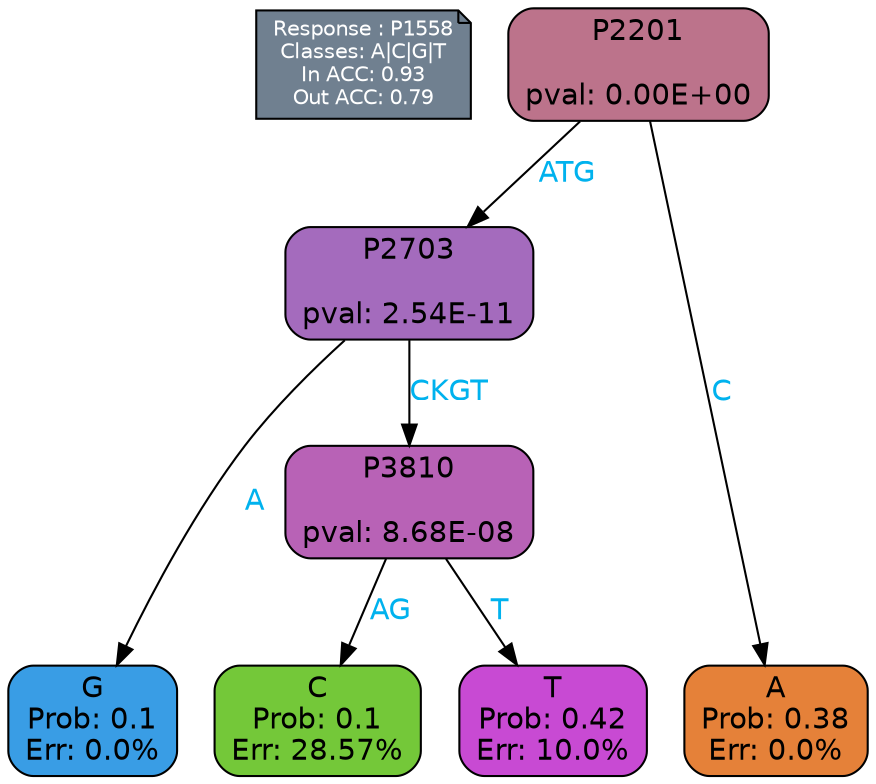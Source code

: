 digraph Tree {
node [shape=box, style="filled, rounded", color="black", fontname=helvetica] ;
graph [ranksep=equally, splines=polylines, bgcolor=transparent, dpi=600] ;
edge [fontname=helvetica] ;
LEGEND [label="Response : P1558
Classes: A|C|G|T
In ACC: 0.93
Out ACC: 0.79
",shape=note,align=left,style=filled,fillcolor="slategray",fontcolor="white",fontsize=10];1 [label="P2201

pval: 0.00E+00", fillcolor="#bc738b"] ;
2 [label="P2703

pval: 2.54E-11", fillcolor="#a46bbd"] ;
3 [label="G
Prob: 0.1
Err: 0.0%", fillcolor="#399de5"] ;
4 [label="P3810

pval: 8.68E-08", fillcolor="#b862b6"] ;
5 [label="C
Prob: 0.1
Err: 28.57%", fillcolor="#74c839"] ;
6 [label="T
Prob: 0.42
Err: 10.0%", fillcolor="#c84ad3"] ;
7 [label="A
Prob: 0.38
Err: 0.0%", fillcolor="#e58139"] ;
1 -> 2 [label="ATG",fontcolor=deepskyblue2] ;
1 -> 7 [label="C",fontcolor=deepskyblue2] ;
2 -> 3 [label="A",fontcolor=deepskyblue2] ;
2 -> 4 [label="CKGT",fontcolor=deepskyblue2] ;
4 -> 5 [label="AG",fontcolor=deepskyblue2] ;
4 -> 6 [label="T",fontcolor=deepskyblue2] ;
{rank = same; 3;5;6;7;}{rank = same; LEGEND;1;}}